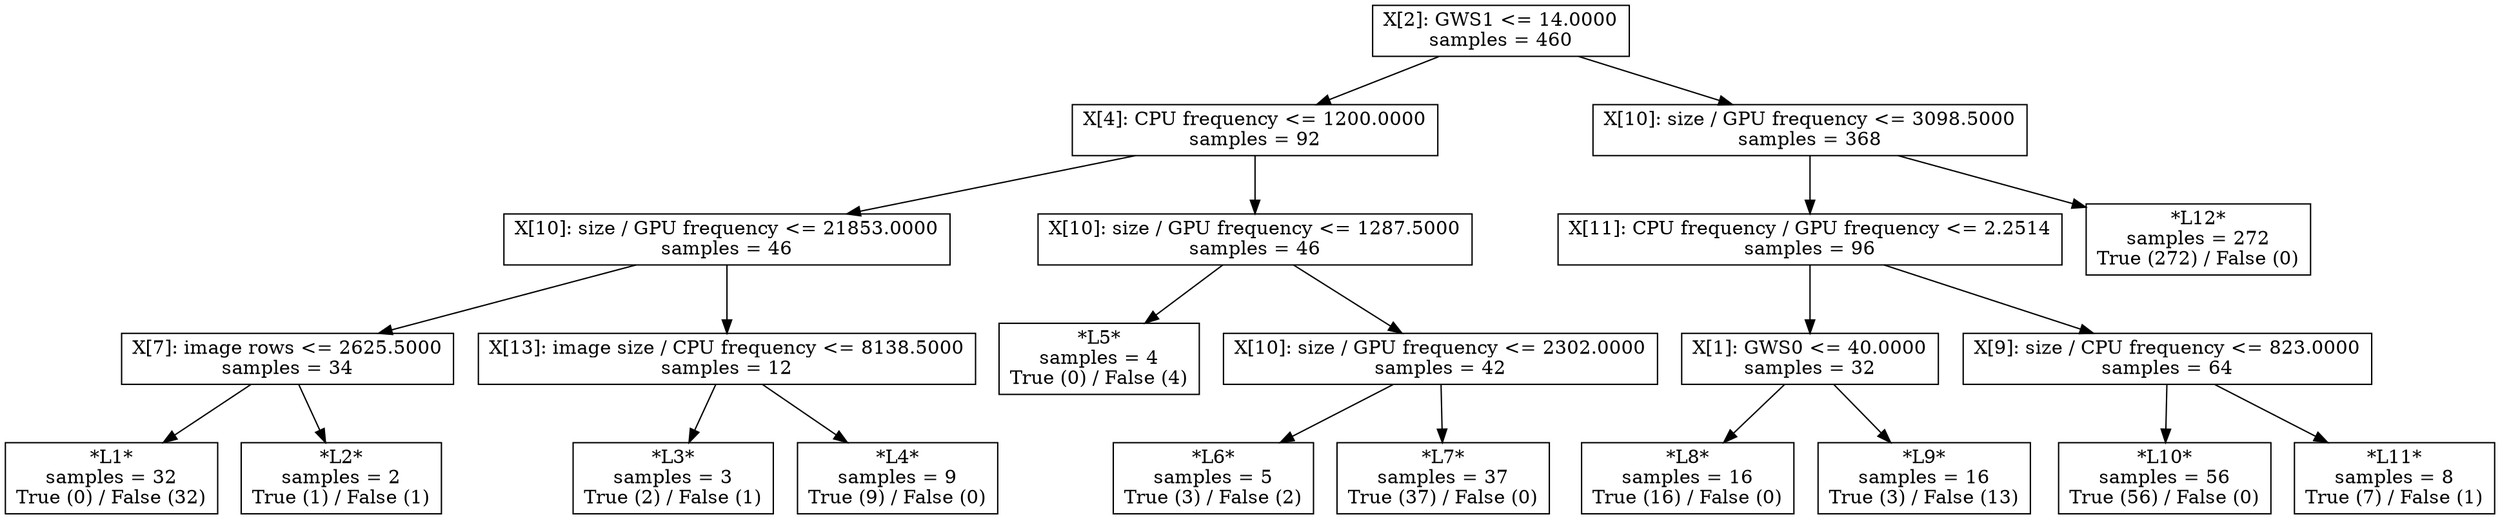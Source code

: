digraph Tree {
0 [label="X[2]: GWS1 <= 14.0000\nsamples = 460", shape="box"] ;
1 [label="X[4]: CPU frequency <= 1200.0000\nsamples = 92", shape="box"] ;
0 -> 1 ;
2 [label="X[10]: size / GPU frequency <= 21853.0000\nsamples = 46", shape="box"] ;
1 -> 2 ;
3 [label="X[7]: image rows <= 2625.5000\nsamples = 34", shape="box"] ;
2 -> 3 ;
4 [label="*L1*\nsamples = 32\nTrue (0) / False (32)", shape="box"] ;
3 -> 4 ;
5 [label="*L2*\nsamples = 2\nTrue (1) / False (1)", shape="box"] ;
3 -> 5 ;
6 [label="X[13]: image size / CPU frequency <= 8138.5000\nsamples = 12", shape="box"] ;
2 -> 6 ;
7 [label="*L3*\nsamples = 3\nTrue (2) / False (1)", shape="box"] ;
6 -> 7 ;
8 [label="*L4*\nsamples = 9\nTrue (9) / False (0)", shape="box"] ;
6 -> 8 ;
9 [label="X[10]: size / GPU frequency <= 1287.5000\nsamples = 46", shape="box"] ;
1 -> 9 ;
10 [label="*L5*\nsamples = 4\nTrue (0) / False (4)", shape="box"] ;
9 -> 10 ;
11 [label="X[10]: size / GPU frequency <= 2302.0000\nsamples = 42", shape="box"] ;
9 -> 11 ;
12 [label="*L6*\nsamples = 5\nTrue (3) / False (2)", shape="box"] ;
11 -> 12 ;
13 [label="*L7*\nsamples = 37\nTrue (37) / False (0)", shape="box"] ;
11 -> 13 ;
14 [label="X[10]: size / GPU frequency <= 3098.5000\nsamples = 368", shape="box"] ;
0 -> 14 ;
15 [label="X[11]: CPU frequency / GPU frequency <= 2.2514\nsamples = 96", shape="box"] ;
14 -> 15 ;
16 [label="X[1]: GWS0 <= 40.0000\nsamples = 32", shape="box"] ;
15 -> 16 ;
17 [label="*L8*\nsamples = 16\nTrue (16) / False (0)", shape="box"] ;
16 -> 17 ;
18 [label="*L9*\nsamples = 16\nTrue (3) / False (13)", shape="box"] ;
16 -> 18 ;
19 [label="X[9]: size / CPU frequency <= 823.0000\nsamples = 64", shape="box"] ;
15 -> 19 ;
20 [label="*L10*\nsamples = 56\nTrue (56) / False (0)", shape="box"] ;
19 -> 20 ;
21 [label="*L11*\nsamples = 8\nTrue (7) / False (1)", shape="box"] ;
19 -> 21 ;
22 [label="*L12*\nsamples = 272\nTrue (272) / False (0)", shape="box"] ;
14 -> 22 ;
}
